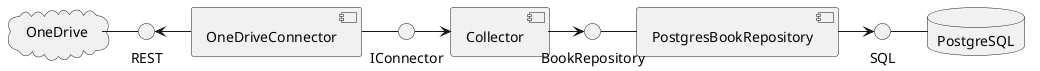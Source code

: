@startuml
'https://plantuml.com/component-diagram


'package "Some Group" {
'  HTTP - [First Component]
'  [Another Component]
'}
'
'node "Other Groups" {
'  FTP - [Second Component]
'  [First Component] --> FTP
'}
'
'cloud {
'  [Example 1]
'}
'
'
'database "MySql" {
'  folder "This is my folder" {
'    [Folder 3]
'  }
'  frame "Foo" {
'    [Frame 4]
'  }
'}


'[Another Component] --> [Example 1]
'[Example 1] --> [Folder 3]
'[Folder 3] --> [Frame 4]

cloud OneDrive {
}

OneDrive - REST

REST <- [OneDriveConnector]

[OneDriveConnector] - IConnector

IConnector -> [Collector]
[Collector] -> BookRepository

BookRepository - [PostgresBookRepository]
[PostgresBookRepository] -> SQL

database PostgreSQL {
}
SQL - PostgreSQL



@enduml
